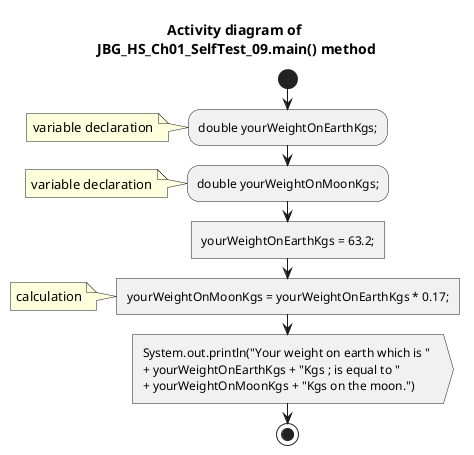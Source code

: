 @startuml
title Activity diagram of \nJBG_HS_Ch01_SelfTest_09.main() method
<style>
    Activity {
        FontSize 12
        diamond {
            LineColor yellow
            BackgroundColor burlywood
            FontSize 14
            FontStyle bold
        }
    }
</style>
start

:double yourWeightOnEarthKgs;;
note : variable declaration
:double yourWeightOnMoonKgs;;
note : variable declaration

:yourWeightOnEarthKgs = 63.2;; <<task>>

:yourWeightOnMoonKgs = yourWeightOnEarthKgs * 0.17;; <<task>>
note : calculation

:System.out.println("Your weight on earth which is " \n+ yourWeightOnEarthKgs + "Kgs ; is equal to " \n+ yourWeightOnMoonKgs + "Kgs on the moon."); <<output>> 

stop
@enduml